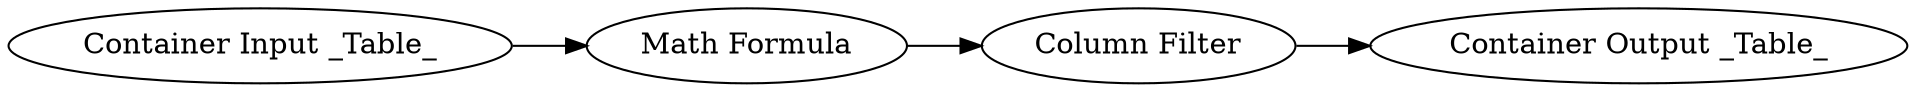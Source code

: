 digraph {
	36 -> 34
	32 -> 35
	35 -> 36
	34 [label="Container Output _Table_"]
	32 [label="Container Input _Table_"]
	36 [label="Column Filter"]
	35 [label="Math Formula"]
	rankdir=LR
}
